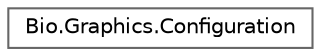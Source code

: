 digraph "Graphical Class Hierarchy"
{
 // LATEX_PDF_SIZE
  bgcolor="transparent";
  edge [fontname=Helvetica,fontsize=10,labelfontname=Helvetica,labelfontsize=10];
  node [fontname=Helvetica,fontsize=10,shape=box,height=0.2,width=0.4];
  rankdir="LR";
  Node0 [label="Bio.Graphics.Configuration",height=0.2,width=0.4,color="grey40", fillcolor="white", style="filled",URL="$class_bio_1_1_graphics_1_1_configuration.html",tooltip=" "];
}
